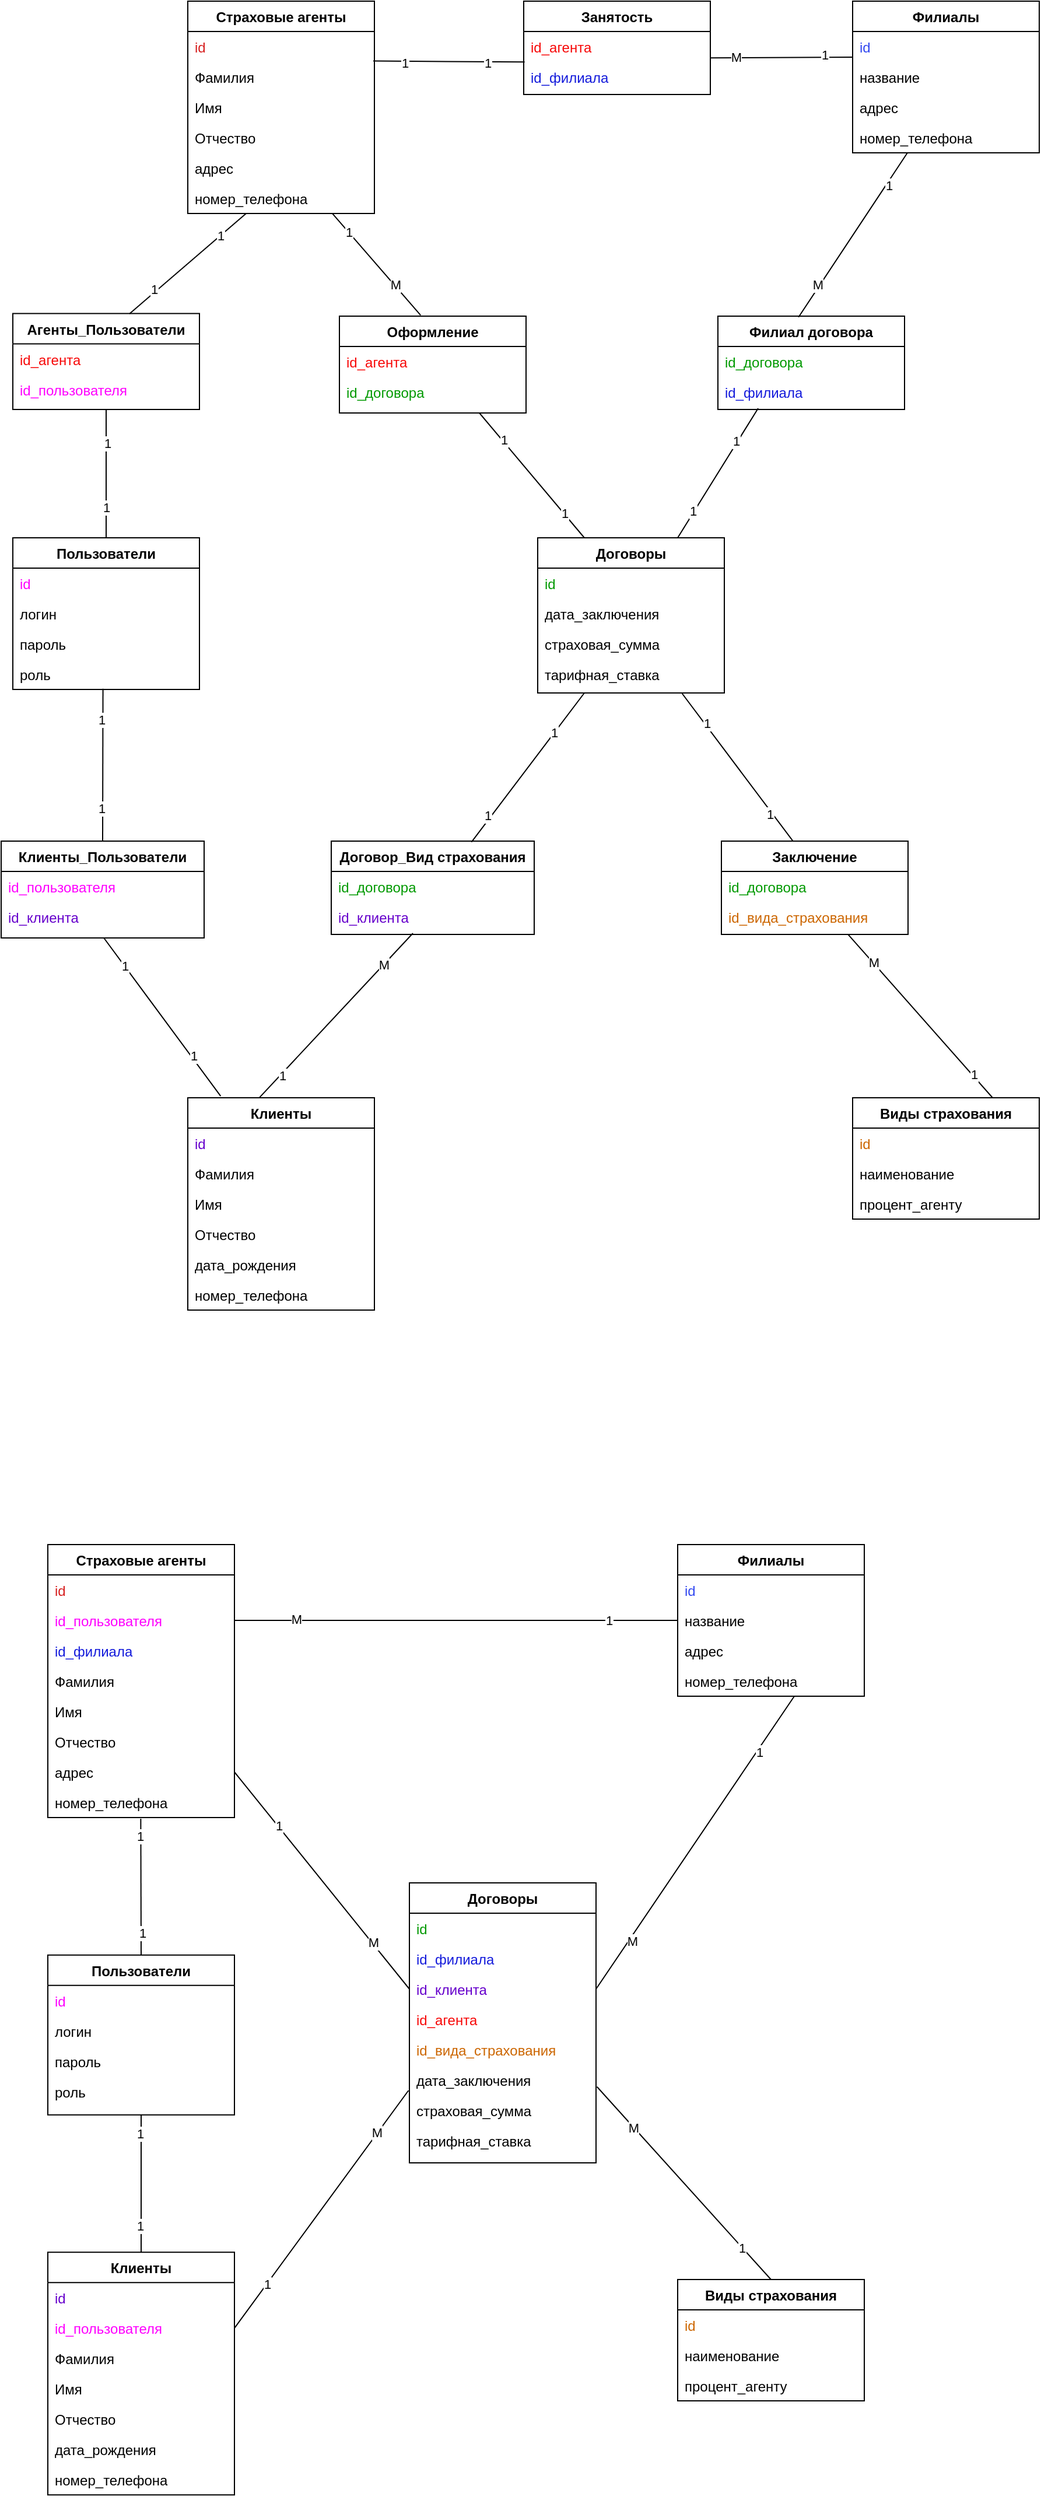 <mxfile version="27.1.6">
  <diagram name="Страница — 1" id="PLjkXnCy65WC-0-J90GO">
    <mxGraphModel dx="1587" dy="1083" grid="1" gridSize="10" guides="1" tooltips="1" connect="1" arrows="1" fold="1" page="1" pageScale="1" pageWidth="827" pageHeight="1169" math="0" shadow="0">
      <root>
        <mxCell id="0" />
        <mxCell id="1" parent="0" />
        <mxCell id="cu1pYIs6YE1RtKr0kQC9-76" value="Страховые агенты" style="swimlane;fontStyle=1;align=center;verticalAlign=top;childLayout=stackLayout;horizontal=1;startSize=26;horizontalStack=0;resizeParent=1;resizeLast=0;collapsible=1;marginBottom=0;rounded=0;shadow=0;strokeWidth=1;" parent="1" vertex="1">
          <mxGeometry x="230" y="47" width="160" height="182" as="geometry">
            <mxRectangle x="230" y="140" width="160" height="26" as="alternateBounds" />
          </mxGeometry>
        </mxCell>
        <mxCell id="cu1pYIs6YE1RtKr0kQC9-77" value="id" style="text;align=left;verticalAlign=top;spacingLeft=4;spacingRight=4;overflow=hidden;rotatable=0;points=[[0,0.5],[1,0.5]];portConstraint=eastwest;fontColor=light-dark(#d61f1f, #ededed);" parent="cu1pYIs6YE1RtKr0kQC9-76" vertex="1">
          <mxGeometry y="26" width="160" height="26" as="geometry" />
        </mxCell>
        <mxCell id="cu1pYIs6YE1RtKr0kQC9-78" value="Фамилия" style="text;align=left;verticalAlign=top;spacingLeft=4;spacingRight=4;overflow=hidden;rotatable=0;points=[[0,0.5],[1,0.5]];portConstraint=eastwest;rounded=0;shadow=0;html=0;" parent="cu1pYIs6YE1RtKr0kQC9-76" vertex="1">
          <mxGeometry y="52" width="160" height="26" as="geometry" />
        </mxCell>
        <mxCell id="cu1pYIs6YE1RtKr0kQC9-79" value="Имя" style="text;align=left;verticalAlign=top;spacingLeft=4;spacingRight=4;overflow=hidden;rotatable=0;points=[[0,0.5],[1,0.5]];portConstraint=eastwest;rounded=0;shadow=0;html=0;" parent="cu1pYIs6YE1RtKr0kQC9-76" vertex="1">
          <mxGeometry y="78" width="160" height="26" as="geometry" />
        </mxCell>
        <mxCell id="cu1pYIs6YE1RtKr0kQC9-80" value="Отчество" style="text;align=left;verticalAlign=top;spacingLeft=4;spacingRight=4;overflow=hidden;rotatable=0;points=[[0,0.5],[1,0.5]];portConstraint=eastwest;" parent="cu1pYIs6YE1RtKr0kQC9-76" vertex="1">
          <mxGeometry y="104" width="160" height="26" as="geometry" />
        </mxCell>
        <mxCell id="cu1pYIs6YE1RtKr0kQC9-81" value="адрес" style="text;align=left;verticalAlign=top;spacingLeft=4;spacingRight=4;overflow=hidden;rotatable=0;points=[[0,0.5],[1,0.5]];portConstraint=eastwest;" parent="cu1pYIs6YE1RtKr0kQC9-76" vertex="1">
          <mxGeometry y="130" width="160" height="26" as="geometry" />
        </mxCell>
        <mxCell id="cu1pYIs6YE1RtKr0kQC9-94" value="номер_телефона" style="text;align=left;verticalAlign=top;spacingLeft=4;spacingRight=4;overflow=hidden;rotatable=0;points=[[0,0.5],[1,0.5]];portConstraint=eastwest;" parent="cu1pYIs6YE1RtKr0kQC9-76" vertex="1">
          <mxGeometry y="156" width="160" height="26" as="geometry" />
        </mxCell>
        <mxCell id="cu1pYIs6YE1RtKr0kQC9-82" value="Филиалы" style="swimlane;fontStyle=1;align=center;verticalAlign=top;childLayout=stackLayout;horizontal=1;startSize=26;horizontalStack=0;resizeParent=1;resizeLast=0;collapsible=1;marginBottom=0;rounded=0;shadow=0;strokeWidth=1;" parent="1" vertex="1">
          <mxGeometry x="800" y="47" width="160" height="130" as="geometry">
            <mxRectangle x="130" y="380" width="160" height="26" as="alternateBounds" />
          </mxGeometry>
        </mxCell>
        <mxCell id="cu1pYIs6YE1RtKr0kQC9-83" value="id" style="text;align=left;verticalAlign=top;spacingLeft=4;spacingRight=4;overflow=hidden;rotatable=0;points=[[0,0.5],[1,0.5]];portConstraint=eastwest;fontColor=light-dark(#3349f0, #ededed);" parent="cu1pYIs6YE1RtKr0kQC9-82" vertex="1">
          <mxGeometry y="26" width="160" height="26" as="geometry" />
        </mxCell>
        <mxCell id="cu1pYIs6YE1RtKr0kQC9-98" value="название" style="text;align=left;verticalAlign=top;spacingLeft=4;spacingRight=4;overflow=hidden;rotatable=0;points=[[0,0.5],[1,0.5]];portConstraint=eastwest;fontColor=light-dark(#000000,#EDEDED);" parent="cu1pYIs6YE1RtKr0kQC9-82" vertex="1">
          <mxGeometry y="52" width="160" height="26" as="geometry" />
        </mxCell>
        <mxCell id="cu1pYIs6YE1RtKr0kQC9-84" value="адрес" style="text;align=left;verticalAlign=top;spacingLeft=4;spacingRight=4;overflow=hidden;rotatable=0;points=[[0,0.5],[1,0.5]];portConstraint=eastwest;rounded=0;shadow=0;html=0;" parent="cu1pYIs6YE1RtKr0kQC9-82" vertex="1">
          <mxGeometry y="78" width="160" height="26" as="geometry" />
        </mxCell>
        <mxCell id="cu1pYIs6YE1RtKr0kQC9-85" value="номер_телефона" style="text;align=left;verticalAlign=top;spacingLeft=4;spacingRight=4;overflow=hidden;rotatable=0;points=[[0,0.5],[1,0.5]];portConstraint=eastwest;fontStyle=0" parent="cu1pYIs6YE1RtKr0kQC9-82" vertex="1">
          <mxGeometry y="104" width="160" height="26" as="geometry" />
        </mxCell>
        <mxCell id="cu1pYIs6YE1RtKr0kQC9-87" value="Занятость" style="swimlane;fontStyle=1;align=center;verticalAlign=top;childLayout=stackLayout;horizontal=1;startSize=26;horizontalStack=0;resizeParent=1;resizeLast=0;collapsible=1;marginBottom=0;rounded=0;shadow=0;strokeWidth=1;" parent="1" vertex="1">
          <mxGeometry x="518" y="47" width="160" height="80" as="geometry">
            <mxRectangle x="550" y="140" width="160" height="26" as="alternateBounds" />
          </mxGeometry>
        </mxCell>
        <mxCell id="cu1pYIs6YE1RtKr0kQC9-88" value="id_агента" style="text;align=left;verticalAlign=top;spacingLeft=4;spacingRight=4;overflow=hidden;rotatable=0;points=[[0,0.5],[1,0.5]];portConstraint=eastwest;rounded=0;shadow=0;html=0;fontColor=light-dark(#f70808, #ededed);" parent="cu1pYIs6YE1RtKr0kQC9-87" vertex="1">
          <mxGeometry y="26" width="160" height="26" as="geometry" />
        </mxCell>
        <mxCell id="cu1pYIs6YE1RtKr0kQC9-89" value="id_филиала" style="text;align=left;verticalAlign=top;spacingLeft=4;spacingRight=4;overflow=hidden;rotatable=0;points=[[0,0.5],[1,0.5]];portConstraint=eastwest;rounded=0;shadow=0;html=0;fontColor=light-dark(#141bdb, #ededed);" parent="cu1pYIs6YE1RtKr0kQC9-87" vertex="1">
          <mxGeometry y="52" width="160" height="26" as="geometry" />
        </mxCell>
        <mxCell id="cu1pYIs6YE1RtKr0kQC9-95" value="" style="endArrow=none;html=1;rounded=0;exitX=0.005;exitY=0.007;exitDx=0;exitDy=0;exitPerimeter=0;entryX=0.994;entryY=-0.027;entryDx=0;entryDy=0;entryPerimeter=0;" parent="1" source="cu1pYIs6YE1RtKr0kQC9-89" target="cu1pYIs6YE1RtKr0kQC9-78" edge="1">
          <mxGeometry width="50" height="50" relative="1" as="geometry">
            <mxPoint x="540" y="17" as="sourcePoint" />
            <mxPoint x="590" y="-33" as="targetPoint" />
          </mxGeometry>
        </mxCell>
        <mxCell id="cu1pYIs6YE1RtKr0kQC9-99" value="1" style="edgeLabel;html=1;align=center;verticalAlign=middle;resizable=0;points=[];" parent="cu1pYIs6YE1RtKr0kQC9-95" vertex="1" connectable="0">
          <mxGeometry x="-0.497" y="1" relative="1" as="geometry">
            <mxPoint as="offset" />
          </mxGeometry>
        </mxCell>
        <mxCell id="cu1pYIs6YE1RtKr0kQC9-100" value="1" style="edgeLabel;html=1;align=center;verticalAlign=middle;resizable=0;points=[];" parent="cu1pYIs6YE1RtKr0kQC9-95" vertex="1" connectable="0">
          <mxGeometry x="0.593" y="1" relative="1" as="geometry">
            <mxPoint as="offset" />
          </mxGeometry>
        </mxCell>
        <mxCell id="cu1pYIs6YE1RtKr0kQC9-97" value="" style="endArrow=none;html=1;rounded=0;exitX=1.003;exitY=-0.13;exitDx=0;exitDy=0;exitPerimeter=0;entryX=0.003;entryY=0.848;entryDx=0;entryDy=0;entryPerimeter=0;" parent="1" source="cu1pYIs6YE1RtKr0kQC9-89" target="cu1pYIs6YE1RtKr0kQC9-83" edge="1">
          <mxGeometry width="50" height="50" relative="1" as="geometry">
            <mxPoint x="750" y="77" as="sourcePoint" />
            <mxPoint x="800" y="27" as="targetPoint" />
          </mxGeometry>
        </mxCell>
        <mxCell id="cu1pYIs6YE1RtKr0kQC9-101" value="M" style="edgeLabel;html=1;align=center;verticalAlign=middle;resizable=0;points=[];" parent="cu1pYIs6YE1RtKr0kQC9-97" vertex="1" connectable="0">
          <mxGeometry x="-0.803" y="1" relative="1" as="geometry">
            <mxPoint x="9" as="offset" />
          </mxGeometry>
        </mxCell>
        <mxCell id="cu1pYIs6YE1RtKr0kQC9-102" value="1" style="edgeLabel;html=1;align=center;verticalAlign=middle;resizable=0;points=[];" parent="cu1pYIs6YE1RtKr0kQC9-97" vertex="1" connectable="0">
          <mxGeometry x="0.602" y="2" relative="1" as="geometry">
            <mxPoint as="offset" />
          </mxGeometry>
        </mxCell>
        <mxCell id="cu1pYIs6YE1RtKr0kQC9-103" value="Договоры" style="swimlane;fontStyle=1;align=center;verticalAlign=top;childLayout=stackLayout;horizontal=1;startSize=26;horizontalStack=0;resizeParent=1;resizeLast=0;collapsible=1;marginBottom=0;rounded=0;shadow=0;strokeWidth=1;" parent="1" vertex="1">
          <mxGeometry x="530" y="507" width="160" height="133" as="geometry">
            <mxRectangle x="230" y="140" width="160" height="26" as="alternateBounds" />
          </mxGeometry>
        </mxCell>
        <mxCell id="cu1pYIs6YE1RtKr0kQC9-104" value="id" style="text;align=left;verticalAlign=top;spacingLeft=4;spacingRight=4;overflow=hidden;rotatable=0;points=[[0,0.5],[1,0.5]];portConstraint=eastwest;fontColor=light-dark(#009900,#EDEDED);" parent="cu1pYIs6YE1RtKr0kQC9-103" vertex="1">
          <mxGeometry y="26" width="160" height="26" as="geometry" />
        </mxCell>
        <mxCell id="cu1pYIs6YE1RtKr0kQC9-106" value="дата_заключения" style="text;align=left;verticalAlign=top;spacingLeft=4;spacingRight=4;overflow=hidden;rotatable=0;points=[[0,0.5],[1,0.5]];portConstraint=eastwest;rounded=0;shadow=0;html=0;" parent="cu1pYIs6YE1RtKr0kQC9-103" vertex="1">
          <mxGeometry y="52" width="160" height="26" as="geometry" />
        </mxCell>
        <mxCell id="cu1pYIs6YE1RtKr0kQC9-107" value="страховая_сумма" style="text;align=left;verticalAlign=top;spacingLeft=4;spacingRight=4;overflow=hidden;rotatable=0;points=[[0,0.5],[1,0.5]];portConstraint=eastwest;" parent="cu1pYIs6YE1RtKr0kQC9-103" vertex="1">
          <mxGeometry y="78" width="160" height="26" as="geometry" />
        </mxCell>
        <mxCell id="cu1pYIs6YE1RtKr0kQC9-108" value="тарифная_ставка" style="text;align=left;verticalAlign=top;spacingLeft=4;spacingRight=4;overflow=hidden;rotatable=0;points=[[0,0.5],[1,0.5]];portConstraint=eastwest;" parent="cu1pYIs6YE1RtKr0kQC9-103" vertex="1">
          <mxGeometry y="104" width="160" height="26" as="geometry" />
        </mxCell>
        <mxCell id="cu1pYIs6YE1RtKr0kQC9-112" value="Филиал договора" style="swimlane;fontStyle=1;align=center;verticalAlign=top;childLayout=stackLayout;horizontal=1;startSize=26;horizontalStack=0;resizeParent=1;resizeLast=0;collapsible=1;marginBottom=0;rounded=0;shadow=0;strokeWidth=1;" parent="1" vertex="1">
          <mxGeometry x="684.5" y="317" width="160" height="80" as="geometry">
            <mxRectangle x="550" y="140" width="160" height="26" as="alternateBounds" />
          </mxGeometry>
        </mxCell>
        <mxCell id="cu1pYIs6YE1RtKr0kQC9-113" value="id_договора" style="text;align=left;verticalAlign=top;spacingLeft=4;spacingRight=4;overflow=hidden;rotatable=0;points=[[0,0.5],[1,0.5]];portConstraint=eastwest;rounded=0;shadow=0;html=0;fontColor=light-dark(#009900,#EDEDED);" parent="cu1pYIs6YE1RtKr0kQC9-112" vertex="1">
          <mxGeometry y="26" width="160" height="26" as="geometry" />
        </mxCell>
        <mxCell id="cu1pYIs6YE1RtKr0kQC9-114" value="id_филиала" style="text;align=left;verticalAlign=top;spacingLeft=4;spacingRight=4;overflow=hidden;rotatable=0;points=[[0,0.5],[1,0.5]];portConstraint=eastwest;rounded=0;shadow=0;html=0;fontColor=light-dark(#141bdb, #ededed);" parent="cu1pYIs6YE1RtKr0kQC9-112" vertex="1">
          <mxGeometry y="52" width="160" height="26" as="geometry" />
        </mxCell>
        <mxCell id="cu1pYIs6YE1RtKr0kQC9-116" value="Оформление" style="swimlane;fontStyle=1;align=center;verticalAlign=top;childLayout=stackLayout;horizontal=1;startSize=26;horizontalStack=0;resizeParent=1;resizeLast=0;collapsible=1;marginBottom=0;rounded=0;shadow=0;strokeWidth=1;" parent="1" vertex="1">
          <mxGeometry x="360" y="317" width="160" height="83" as="geometry">
            <mxRectangle x="550" y="140" width="160" height="26" as="alternateBounds" />
          </mxGeometry>
        </mxCell>
        <mxCell id="cu1pYIs6YE1RtKr0kQC9-117" value="id_агента" style="text;align=left;verticalAlign=top;spacingLeft=4;spacingRight=4;overflow=hidden;rotatable=0;points=[[0,0.5],[1,0.5]];portConstraint=eastwest;rounded=0;shadow=0;html=0;fontColor=light-dark(#f70808, #ededed);" parent="cu1pYIs6YE1RtKr0kQC9-116" vertex="1">
          <mxGeometry y="26" width="160" height="26" as="geometry" />
        </mxCell>
        <mxCell id="cu1pYIs6YE1RtKr0kQC9-118" value="id_договора" style="text;align=left;verticalAlign=top;spacingLeft=4;spacingRight=4;overflow=hidden;rotatable=0;points=[[0,0.5],[1,0.5]];portConstraint=eastwest;rounded=0;shadow=0;html=0;fontColor=light-dark(#009900,#EDEDED);" parent="cu1pYIs6YE1RtKr0kQC9-116" vertex="1">
          <mxGeometry y="52" width="160" height="26" as="geometry" />
        </mxCell>
        <mxCell id="cu1pYIs6YE1RtKr0kQC9-120" value="Клиенты" style="swimlane;fontStyle=1;align=center;verticalAlign=top;childLayout=stackLayout;horizontal=1;startSize=26;horizontalStack=0;resizeParent=1;resizeLast=0;collapsible=1;marginBottom=0;rounded=0;shadow=0;strokeWidth=1;" parent="1" vertex="1">
          <mxGeometry x="230" y="987" width="160" height="182" as="geometry">
            <mxRectangle x="230" y="140" width="160" height="26" as="alternateBounds" />
          </mxGeometry>
        </mxCell>
        <mxCell id="cu1pYIs6YE1RtKr0kQC9-121" value="id" style="text;align=left;verticalAlign=top;spacingLeft=4;spacingRight=4;overflow=hidden;rotatable=0;points=[[0,0.5],[1,0.5]];portConstraint=eastwest;fontColor=light-dark(#6600CC,#EDEDED);" parent="cu1pYIs6YE1RtKr0kQC9-120" vertex="1">
          <mxGeometry y="26" width="160" height="26" as="geometry" />
        </mxCell>
        <mxCell id="cu1pYIs6YE1RtKr0kQC9-122" value="Фамилия" style="text;align=left;verticalAlign=top;spacingLeft=4;spacingRight=4;overflow=hidden;rotatable=0;points=[[0,0.5],[1,0.5]];portConstraint=eastwest;rounded=0;shadow=0;html=0;" parent="cu1pYIs6YE1RtKr0kQC9-120" vertex="1">
          <mxGeometry y="52" width="160" height="26" as="geometry" />
        </mxCell>
        <mxCell id="cu1pYIs6YE1RtKr0kQC9-123" value="Имя" style="text;align=left;verticalAlign=top;spacingLeft=4;spacingRight=4;overflow=hidden;rotatable=0;points=[[0,0.5],[1,0.5]];portConstraint=eastwest;rounded=0;shadow=0;html=0;" parent="cu1pYIs6YE1RtKr0kQC9-120" vertex="1">
          <mxGeometry y="78" width="160" height="26" as="geometry" />
        </mxCell>
        <mxCell id="cu1pYIs6YE1RtKr0kQC9-124" value="Отчество" style="text;align=left;verticalAlign=top;spacingLeft=4;spacingRight=4;overflow=hidden;rotatable=0;points=[[0,0.5],[1,0.5]];portConstraint=eastwest;" parent="cu1pYIs6YE1RtKr0kQC9-120" vertex="1">
          <mxGeometry y="104" width="160" height="26" as="geometry" />
        </mxCell>
        <mxCell id="cu1pYIs6YE1RtKr0kQC9-125" value="дата_рождения" style="text;align=left;verticalAlign=top;spacingLeft=4;spacingRight=4;overflow=hidden;rotatable=0;points=[[0,0.5],[1,0.5]];portConstraint=eastwest;" parent="cu1pYIs6YE1RtKr0kQC9-120" vertex="1">
          <mxGeometry y="130" width="160" height="26" as="geometry" />
        </mxCell>
        <mxCell id="cu1pYIs6YE1RtKr0kQC9-126" value="номер_телефона" style="text;align=left;verticalAlign=top;spacingLeft=4;spacingRight=4;overflow=hidden;rotatable=0;points=[[0,0.5],[1,0.5]];portConstraint=eastwest;" parent="cu1pYIs6YE1RtKr0kQC9-120" vertex="1">
          <mxGeometry y="156" width="160" height="26" as="geometry" />
        </mxCell>
        <mxCell id="cu1pYIs6YE1RtKr0kQC9-127" value="Виды страхования" style="swimlane;fontStyle=1;align=center;verticalAlign=top;childLayout=stackLayout;horizontal=1;startSize=26;horizontalStack=0;resizeParent=1;resizeLast=0;collapsible=1;marginBottom=0;rounded=0;shadow=0;strokeWidth=1;" parent="1" vertex="1">
          <mxGeometry x="800" y="987" width="160" height="104" as="geometry">
            <mxRectangle x="130" y="380" width="160" height="26" as="alternateBounds" />
          </mxGeometry>
        </mxCell>
        <mxCell id="cu1pYIs6YE1RtKr0kQC9-128" value="id" style="text;align=left;verticalAlign=top;spacingLeft=4;spacingRight=4;overflow=hidden;rotatable=0;points=[[0,0.5],[1,0.5]];portConstraint=eastwest;fontColor=#CC6600;textShadow=0;" parent="cu1pYIs6YE1RtKr0kQC9-127" vertex="1">
          <mxGeometry y="26" width="160" height="26" as="geometry" />
        </mxCell>
        <mxCell id="cu1pYIs6YE1RtKr0kQC9-129" value="наименование" style="text;align=left;verticalAlign=top;spacingLeft=4;spacingRight=4;overflow=hidden;rotatable=0;points=[[0,0.5],[1,0.5]];portConstraint=eastwest;fontColor=light-dark(#000000,#EDEDED);" parent="cu1pYIs6YE1RtKr0kQC9-127" vertex="1">
          <mxGeometry y="52" width="160" height="26" as="geometry" />
        </mxCell>
        <mxCell id="cu1pYIs6YE1RtKr0kQC9-131" value="процент_агенту" style="text;align=left;verticalAlign=top;spacingLeft=4;spacingRight=4;overflow=hidden;rotatable=0;points=[[0,0.5],[1,0.5]];portConstraint=eastwest;fontStyle=0" parent="cu1pYIs6YE1RtKr0kQC9-127" vertex="1">
          <mxGeometry y="78" width="160" height="26" as="geometry" />
        </mxCell>
        <mxCell id="cu1pYIs6YE1RtKr0kQC9-134" value="Договор_Вид страхования" style="swimlane;fontStyle=1;align=center;verticalAlign=top;childLayout=stackLayout;horizontal=1;startSize=26;horizontalStack=0;resizeParent=1;resizeLast=0;collapsible=1;marginBottom=0;rounded=0;shadow=0;strokeWidth=1;" parent="1" vertex="1">
          <mxGeometry x="353" y="767" width="174" height="80" as="geometry">
            <mxRectangle x="550" y="140" width="160" height="26" as="alternateBounds" />
          </mxGeometry>
        </mxCell>
        <mxCell id="cu1pYIs6YE1RtKr0kQC9-135" value="id_договора" style="text;align=left;verticalAlign=top;spacingLeft=4;spacingRight=4;overflow=hidden;rotatable=0;points=[[0,0.5],[1,0.5]];portConstraint=eastwest;rounded=0;shadow=0;html=0;fontColor=light-dark(#009900,#EDEDED);" parent="cu1pYIs6YE1RtKr0kQC9-134" vertex="1">
          <mxGeometry y="26" width="174" height="26" as="geometry" />
        </mxCell>
        <mxCell id="cu1pYIs6YE1RtKr0kQC9-136" value="id_клиента" style="text;align=left;verticalAlign=top;spacingLeft=4;spacingRight=4;overflow=hidden;rotatable=0;points=[[0,0.5],[1,0.5]];portConstraint=eastwest;rounded=0;shadow=0;html=0;fontColor=light-dark(#6600CC,#EDEDED);" parent="cu1pYIs6YE1RtKr0kQC9-134" vertex="1">
          <mxGeometry y="52" width="174" height="26" as="geometry" />
        </mxCell>
        <mxCell id="cu1pYIs6YE1RtKr0kQC9-137" value="Заключение" style="swimlane;fontStyle=1;align=center;verticalAlign=top;childLayout=stackLayout;horizontal=1;startSize=26;horizontalStack=0;resizeParent=1;resizeLast=0;collapsible=1;marginBottom=0;rounded=0;shadow=0;strokeWidth=1;" parent="1" vertex="1">
          <mxGeometry x="687.5" y="767" width="160" height="80" as="geometry">
            <mxRectangle x="550" y="140" width="160" height="26" as="alternateBounds" />
          </mxGeometry>
        </mxCell>
        <mxCell id="cu1pYIs6YE1RtKr0kQC9-138" value="id_договора" style="text;align=left;verticalAlign=top;spacingLeft=4;spacingRight=4;overflow=hidden;rotatable=0;points=[[0,0.5],[1,0.5]];portConstraint=eastwest;rounded=0;shadow=0;html=0;fontColor=light-dark(#009900,#EDEDED);" parent="cu1pYIs6YE1RtKr0kQC9-137" vertex="1">
          <mxGeometry y="26" width="160" height="26" as="geometry" />
        </mxCell>
        <mxCell id="cu1pYIs6YE1RtKr0kQC9-139" value="id_вида_страхования" style="text;align=left;verticalAlign=top;spacingLeft=4;spacingRight=4;overflow=hidden;rotatable=0;points=[[0,0.5],[1,0.5]];portConstraint=eastwest;rounded=0;shadow=0;html=0;fontColor=light-dark(#CC6600,#EDEDED);" parent="cu1pYIs6YE1RtKr0kQC9-137" vertex="1">
          <mxGeometry y="52" width="160" height="26" as="geometry" />
        </mxCell>
        <mxCell id="cu1pYIs6YE1RtKr0kQC9-141" value="" style="endArrow=none;html=1;rounded=0;entryX=0.775;entryY=1.003;entryDx=0;entryDy=0;entryPerimeter=0;exitX=0.435;exitY=-0.01;exitDx=0;exitDy=0;exitPerimeter=0;" parent="1" source="cu1pYIs6YE1RtKr0kQC9-116" target="cu1pYIs6YE1RtKr0kQC9-94" edge="1">
          <mxGeometry width="50" height="50" relative="1" as="geometry">
            <mxPoint x="560" y="667" as="sourcePoint" />
            <mxPoint x="610" y="617" as="targetPoint" />
          </mxGeometry>
        </mxCell>
        <mxCell id="cu1pYIs6YE1RtKr0kQC9-144" value="1" style="edgeLabel;html=1;align=center;verticalAlign=middle;resizable=0;points=[];" parent="cu1pYIs6YE1RtKr0kQC9-141" vertex="1" connectable="0">
          <mxGeometry x="0.63" relative="1" as="geometry">
            <mxPoint as="offset" />
          </mxGeometry>
        </mxCell>
        <mxCell id="ZixWP3CN7UMWdZtjHYQ2-2" value="М" style="edgeLabel;html=1;align=center;verticalAlign=middle;resizable=0;points=[];" vertex="1" connectable="0" parent="cu1pYIs6YE1RtKr0kQC9-141">
          <mxGeometry x="-0.408" y="-1" relative="1" as="geometry">
            <mxPoint as="offset" />
          </mxGeometry>
        </mxCell>
        <mxCell id="cu1pYIs6YE1RtKr0kQC9-142" value="" style="endArrow=none;html=1;rounded=0;entryX=0.75;entryY=1;entryDx=0;entryDy=0;exitX=0.25;exitY=0;exitDx=0;exitDy=0;" parent="1" source="cu1pYIs6YE1RtKr0kQC9-103" target="cu1pYIs6YE1RtKr0kQC9-116" edge="1">
          <mxGeometry width="50" height="50" relative="1" as="geometry">
            <mxPoint x="560" y="667" as="sourcePoint" />
            <mxPoint x="492" y="421.338" as="targetPoint" />
          </mxGeometry>
        </mxCell>
        <mxCell id="cu1pYIs6YE1RtKr0kQC9-146" value="1" style="edgeLabel;html=1;align=center;verticalAlign=middle;resizable=0;points=[];" parent="cu1pYIs6YE1RtKr0kQC9-142" vertex="1" connectable="0">
          <mxGeometry x="-0.607" relative="1" as="geometry">
            <mxPoint as="offset" />
          </mxGeometry>
        </mxCell>
        <mxCell id="cu1pYIs6YE1RtKr0kQC9-148" value="1" style="edgeLabel;html=1;align=center;verticalAlign=middle;resizable=0;points=[];" parent="cu1pYIs6YE1RtKr0kQC9-142" vertex="1" connectable="0">
          <mxGeometry x="0.556" y="-1" relative="1" as="geometry">
            <mxPoint as="offset" />
          </mxGeometry>
        </mxCell>
        <mxCell id="cu1pYIs6YE1RtKr0kQC9-149" value="" style="endArrow=none;html=1;rounded=0;exitX=0.75;exitY=0;exitDx=0;exitDy=0;" parent="1" source="cu1pYIs6YE1RtKr0kQC9-103" edge="1">
          <mxGeometry width="50" height="50" relative="1" as="geometry">
            <mxPoint x="590" y="447" as="sourcePoint" />
            <mxPoint x="719" y="396" as="targetPoint" />
          </mxGeometry>
        </mxCell>
        <mxCell id="cu1pYIs6YE1RtKr0kQC9-153" value="1" style="edgeLabel;html=1;align=center;verticalAlign=middle;resizable=0;points=[];" parent="cu1pYIs6YE1RtKr0kQC9-149" vertex="1" connectable="0">
          <mxGeometry x="0.477" y="2" relative="1" as="geometry">
            <mxPoint x="1" as="offset" />
          </mxGeometry>
        </mxCell>
        <mxCell id="cu1pYIs6YE1RtKr0kQC9-154" value="1" style="edgeLabel;html=1;align=center;verticalAlign=middle;resizable=0;points=[];" parent="cu1pYIs6YE1RtKr0kQC9-149" vertex="1" connectable="0">
          <mxGeometry x="-0.595" y="1" relative="1" as="geometry">
            <mxPoint as="offset" />
          </mxGeometry>
        </mxCell>
        <mxCell id="cu1pYIs6YE1RtKr0kQC9-150" value="" style="endArrow=none;html=1;rounded=0;entryX=0.294;entryY=0.996;entryDx=0;entryDy=0;entryPerimeter=0;exitX=0.432;exitY=0.011;exitDx=0;exitDy=0;exitPerimeter=0;" parent="1" source="cu1pYIs6YE1RtKr0kQC9-112" target="cu1pYIs6YE1RtKr0kQC9-85" edge="1">
          <mxGeometry width="50" height="50" relative="1" as="geometry">
            <mxPoint x="710" y="437" as="sourcePoint" />
            <mxPoint x="760" y="387" as="targetPoint" />
          </mxGeometry>
        </mxCell>
        <mxCell id="cu1pYIs6YE1RtKr0kQC9-151" value="1" style="edgeLabel;html=1;align=center;verticalAlign=middle;resizable=0;points=[];" parent="cu1pYIs6YE1RtKr0kQC9-150" vertex="1" connectable="0">
          <mxGeometry x="0.627" y="-2" relative="1" as="geometry">
            <mxPoint as="offset" />
          </mxGeometry>
        </mxCell>
        <mxCell id="cu1pYIs6YE1RtKr0kQC9-152" value="М" style="edgeLabel;html=1;align=center;verticalAlign=middle;resizable=0;points=[];" parent="cu1pYIs6YE1RtKr0kQC9-150" vertex="1" connectable="0">
          <mxGeometry x="-0.616" y="2" relative="1" as="geometry">
            <mxPoint as="offset" />
          </mxGeometry>
        </mxCell>
        <mxCell id="cu1pYIs6YE1RtKr0kQC9-155" value="" style="endArrow=none;html=1;rounded=0;entryX=0.25;entryY=1;entryDx=0;entryDy=0;exitX=0.691;exitY=0.01;exitDx=0;exitDy=0;exitPerimeter=0;" parent="1" source="cu1pYIs6YE1RtKr0kQC9-134" target="cu1pYIs6YE1RtKr0kQC9-103" edge="1">
          <mxGeometry width="50" height="50" relative="1" as="geometry">
            <mxPoint x="540" y="997" as="sourcePoint" />
            <mxPoint x="700" y="787" as="targetPoint" />
          </mxGeometry>
        </mxCell>
        <mxCell id="cu1pYIs6YE1RtKr0kQC9-157" value="1" style="edgeLabel;html=1;align=center;verticalAlign=middle;resizable=0;points=[];" parent="cu1pYIs6YE1RtKr0kQC9-155" vertex="1" connectable="0">
          <mxGeometry x="0.467" y="1" relative="1" as="geometry">
            <mxPoint as="offset" />
          </mxGeometry>
        </mxCell>
        <mxCell id="cu1pYIs6YE1RtKr0kQC9-158" value="1" style="edgeLabel;html=1;align=center;verticalAlign=middle;resizable=0;points=[];" parent="cu1pYIs6YE1RtKr0kQC9-155" vertex="1" connectable="0">
          <mxGeometry x="-0.672" y="3" relative="1" as="geometry">
            <mxPoint as="offset" />
          </mxGeometry>
        </mxCell>
        <mxCell id="cu1pYIs6YE1RtKr0kQC9-156" value="" style="endArrow=none;html=1;rounded=0;exitX=0.382;exitY=0.001;exitDx=0;exitDy=0;exitPerimeter=0;" parent="1" source="cu1pYIs6YE1RtKr0kQC9-120" edge="1">
          <mxGeometry width="50" height="50" relative="1" as="geometry">
            <mxPoint x="310" y="967" as="sourcePoint" />
            <mxPoint x="423" y="846" as="targetPoint" />
          </mxGeometry>
        </mxCell>
        <mxCell id="cu1pYIs6YE1RtKr0kQC9-159" value="М" style="edgeLabel;html=1;align=center;verticalAlign=middle;resizable=0;points=[];" parent="cu1pYIs6YE1RtKr0kQC9-156" vertex="1" connectable="0">
          <mxGeometry x="0.622" relative="1" as="geometry">
            <mxPoint as="offset" />
          </mxGeometry>
        </mxCell>
        <mxCell id="cu1pYIs6YE1RtKr0kQC9-160" value="1" style="edgeLabel;html=1;align=center;verticalAlign=middle;resizable=0;points=[];" parent="cu1pYIs6YE1RtKr0kQC9-156" vertex="1" connectable="0">
          <mxGeometry x="-0.72" y="-1" relative="1" as="geometry">
            <mxPoint as="offset" />
          </mxGeometry>
        </mxCell>
        <mxCell id="cu1pYIs6YE1RtKr0kQC9-161" value="" style="endArrow=none;html=1;rounded=0;entryX=0.774;entryY=1.135;entryDx=0;entryDy=0;entryPerimeter=0;exitX=0.382;exitY=-0.004;exitDx=0;exitDy=0;exitPerimeter=0;" parent="1" source="cu1pYIs6YE1RtKr0kQC9-137" edge="1" target="cu1pYIs6YE1RtKr0kQC9-108">
          <mxGeometry width="50" height="50" relative="1" as="geometry">
            <mxPoint x="743" y="768" as="sourcePoint" />
            <mxPoint x="650" y="667" as="targetPoint" />
          </mxGeometry>
        </mxCell>
        <mxCell id="cu1pYIs6YE1RtKr0kQC9-165" value="1" style="edgeLabel;html=1;align=center;verticalAlign=middle;resizable=0;points=[];" parent="cu1pYIs6YE1RtKr0kQC9-161" vertex="1" connectable="0">
          <mxGeometry x="0.586" y="-1" relative="1" as="geometry">
            <mxPoint as="offset" />
          </mxGeometry>
        </mxCell>
        <mxCell id="cu1pYIs6YE1RtKr0kQC9-166" value="1" style="edgeLabel;html=1;align=center;verticalAlign=middle;resizable=0;points=[];" parent="cu1pYIs6YE1RtKr0kQC9-161" vertex="1" connectable="0">
          <mxGeometry x="-0.611" y="2" relative="1" as="geometry">
            <mxPoint as="offset" />
          </mxGeometry>
        </mxCell>
        <mxCell id="cu1pYIs6YE1RtKr0kQC9-162" value="" style="endArrow=none;html=1;rounded=0;exitX=0.75;exitY=0;exitDx=0;exitDy=0;entryX=0.679;entryY=1.078;entryDx=0;entryDy=0;entryPerimeter=0;" parent="1" source="cu1pYIs6YE1RtKr0kQC9-127" edge="1" target="cu1pYIs6YE1RtKr0kQC9-139">
          <mxGeometry width="50" height="50" relative="1" as="geometry">
            <mxPoint x="910" y="967" as="sourcePoint" />
            <mxPoint x="790" y="847" as="targetPoint" />
          </mxGeometry>
        </mxCell>
        <mxCell id="cu1pYIs6YE1RtKr0kQC9-163" value="М" style="edgeLabel;html=1;align=center;verticalAlign=middle;resizable=0;points=[];" parent="cu1pYIs6YE1RtKr0kQC9-162" vertex="1" connectable="0">
          <mxGeometry x="0.657" relative="1" as="geometry">
            <mxPoint as="offset" />
          </mxGeometry>
        </mxCell>
        <mxCell id="cu1pYIs6YE1RtKr0kQC9-164" value="1" style="edgeLabel;html=1;align=center;verticalAlign=middle;resizable=0;points=[];" parent="cu1pYIs6YE1RtKr0kQC9-162" vertex="1" connectable="0">
          <mxGeometry x="-0.722" y="-1" relative="1" as="geometry">
            <mxPoint as="offset" />
          </mxGeometry>
        </mxCell>
        <mxCell id="cu1pYIs6YE1RtKr0kQC9-174" value="Филиалы" style="swimlane;fontStyle=1;align=center;verticalAlign=top;childLayout=stackLayout;horizontal=1;startSize=26;horizontalStack=0;resizeParent=1;resizeLast=0;collapsible=1;marginBottom=0;rounded=0;shadow=0;strokeWidth=1;" parent="1" vertex="1">
          <mxGeometry x="650" y="1370" width="160" height="130" as="geometry">
            <mxRectangle x="130" y="380" width="160" height="26" as="alternateBounds" />
          </mxGeometry>
        </mxCell>
        <mxCell id="cu1pYIs6YE1RtKr0kQC9-175" value="id" style="text;align=left;verticalAlign=top;spacingLeft=4;spacingRight=4;overflow=hidden;rotatable=0;points=[[0,0.5],[1,0.5]];portConstraint=eastwest;fontColor=light-dark(#3349f0, #ededed);" parent="cu1pYIs6YE1RtKr0kQC9-174" vertex="1">
          <mxGeometry y="26" width="160" height="26" as="geometry" />
        </mxCell>
        <mxCell id="cu1pYIs6YE1RtKr0kQC9-176" value="название" style="text;align=left;verticalAlign=top;spacingLeft=4;spacingRight=4;overflow=hidden;rotatable=0;points=[[0,0.5],[1,0.5]];portConstraint=eastwest;fontColor=light-dark(#000000,#EDEDED);" parent="cu1pYIs6YE1RtKr0kQC9-174" vertex="1">
          <mxGeometry y="52" width="160" height="26" as="geometry" />
        </mxCell>
        <mxCell id="cu1pYIs6YE1RtKr0kQC9-177" value="адрес" style="text;align=left;verticalAlign=top;spacingLeft=4;spacingRight=4;overflow=hidden;rotatable=0;points=[[0,0.5],[1,0.5]];portConstraint=eastwest;rounded=0;shadow=0;html=0;" parent="cu1pYIs6YE1RtKr0kQC9-174" vertex="1">
          <mxGeometry y="78" width="160" height="26" as="geometry" />
        </mxCell>
        <mxCell id="cu1pYIs6YE1RtKr0kQC9-178" value="номер_телефона" style="text;align=left;verticalAlign=top;spacingLeft=4;spacingRight=4;overflow=hidden;rotatable=0;points=[[0,0.5],[1,0.5]];portConstraint=eastwest;fontStyle=0" parent="cu1pYIs6YE1RtKr0kQC9-174" vertex="1">
          <mxGeometry y="104" width="160" height="26" as="geometry" />
        </mxCell>
        <mxCell id="cu1pYIs6YE1RtKr0kQC9-185" value="" style="endArrow=none;html=1;rounded=0;entryX=0;entryY=0.5;entryDx=0;entryDy=0;exitX=1;exitY=0.5;exitDx=0;exitDy=0;" parent="1" source="GWda-uhucA57o_nf4bNY-23" target="cu1pYIs6YE1RtKr0kQC9-174" edge="1">
          <mxGeometry width="50" height="50" relative="1" as="geometry">
            <mxPoint x="300" y="1440" as="sourcePoint" />
            <mxPoint x="700" y="1350" as="targetPoint" />
          </mxGeometry>
        </mxCell>
        <mxCell id="GWda-uhucA57o_nf4bNY-36" value="1" style="edgeLabel;html=1;align=center;verticalAlign=middle;resizable=0;points=[];" parent="cu1pYIs6YE1RtKr0kQC9-185" vertex="1" connectable="0">
          <mxGeometry x="0.688" relative="1" as="geometry">
            <mxPoint as="offset" />
          </mxGeometry>
        </mxCell>
        <mxCell id="GWda-uhucA57o_nf4bNY-37" value="М" style="edgeLabel;html=1;align=center;verticalAlign=middle;resizable=0;points=[];" parent="cu1pYIs6YE1RtKr0kQC9-185" vertex="1" connectable="0">
          <mxGeometry x="-0.72" y="1" relative="1" as="geometry">
            <mxPoint as="offset" />
          </mxGeometry>
        </mxCell>
        <mxCell id="cu1pYIs6YE1RtKr0kQC9-188" value="Договоры" style="swimlane;fontStyle=1;align=center;verticalAlign=top;childLayout=stackLayout;horizontal=1;startSize=26;horizontalStack=0;resizeParent=1;resizeLast=0;collapsible=1;marginBottom=0;rounded=0;shadow=0;strokeWidth=1;" parent="1" vertex="1">
          <mxGeometry x="420" y="1660" width="160" height="240" as="geometry">
            <mxRectangle x="230" y="140" width="160" height="26" as="alternateBounds" />
          </mxGeometry>
        </mxCell>
        <mxCell id="cu1pYIs6YE1RtKr0kQC9-189" value="id" style="text;align=left;verticalAlign=top;spacingLeft=4;spacingRight=4;overflow=hidden;rotatable=0;points=[[0,0.5],[1,0.5]];portConstraint=eastwest;fontColor=light-dark(#009900,#EDEDED);" parent="cu1pYIs6YE1RtKr0kQC9-188" vertex="1">
          <mxGeometry y="26" width="160" height="26" as="geometry" />
        </mxCell>
        <mxCell id="cu1pYIs6YE1RtKr0kQC9-196" value="id_филиала" style="text;align=left;verticalAlign=top;spacingLeft=4;spacingRight=4;overflow=hidden;rotatable=0;points=[[0,0.5],[1,0.5]];portConstraint=eastwest;rounded=0;shadow=0;html=0;fontColor=light-dark(#141bdb, #ededed);" parent="cu1pYIs6YE1RtKr0kQC9-188" vertex="1">
          <mxGeometry y="52" width="160" height="26" as="geometry" />
        </mxCell>
        <mxCell id="cu1pYIs6YE1RtKr0kQC9-218" value="id_клиента" style="text;align=left;verticalAlign=top;spacingLeft=4;spacingRight=4;overflow=hidden;rotatable=0;points=[[0,0.5],[1,0.5]];portConstraint=eastwest;rounded=0;shadow=0;html=0;fontColor=light-dark(#6600CC,#EDEDED);" parent="cu1pYIs6YE1RtKr0kQC9-188" vertex="1">
          <mxGeometry y="78" width="160" height="26" as="geometry" />
        </mxCell>
        <mxCell id="cu1pYIs6YE1RtKr0kQC9-198" value="id_агента" style="text;align=left;verticalAlign=top;spacingLeft=4;spacingRight=4;overflow=hidden;rotatable=0;points=[[0,0.5],[1,0.5]];portConstraint=eastwest;rounded=0;shadow=0;html=0;fontColor=light-dark(#f70808, #ededed);" parent="cu1pYIs6YE1RtKr0kQC9-188" vertex="1">
          <mxGeometry y="104" width="160" height="26" as="geometry" />
        </mxCell>
        <mxCell id="cu1pYIs6YE1RtKr0kQC9-215" value="id_вида_страхования" style="text;align=left;verticalAlign=top;spacingLeft=4;spacingRight=4;overflow=hidden;rotatable=0;points=[[0,0.5],[1,0.5]];portConstraint=eastwest;rounded=0;shadow=0;html=0;fontColor=light-dark(#CC6600,#EDEDED);" parent="cu1pYIs6YE1RtKr0kQC9-188" vertex="1">
          <mxGeometry y="130" width="160" height="26" as="geometry" />
        </mxCell>
        <mxCell id="cu1pYIs6YE1RtKr0kQC9-190" value="дата_заключения" style="text;align=left;verticalAlign=top;spacingLeft=4;spacingRight=4;overflow=hidden;rotatable=0;points=[[0,0.5],[1,0.5]];portConstraint=eastwest;rounded=0;shadow=0;html=0;" parent="cu1pYIs6YE1RtKr0kQC9-188" vertex="1">
          <mxGeometry y="156" width="160" height="26" as="geometry" />
        </mxCell>
        <mxCell id="cu1pYIs6YE1RtKr0kQC9-191" value="страховая_сумма" style="text;align=left;verticalAlign=top;spacingLeft=4;spacingRight=4;overflow=hidden;rotatable=0;points=[[0,0.5],[1,0.5]];portConstraint=eastwest;" parent="cu1pYIs6YE1RtKr0kQC9-188" vertex="1">
          <mxGeometry y="182" width="160" height="26" as="geometry" />
        </mxCell>
        <mxCell id="cu1pYIs6YE1RtKr0kQC9-192" value="тарифная_ставка" style="text;align=left;verticalAlign=top;spacingLeft=4;spacingRight=4;overflow=hidden;rotatable=0;points=[[0,0.5],[1,0.5]];portConstraint=eastwest;" parent="cu1pYIs6YE1RtKr0kQC9-188" vertex="1">
          <mxGeometry y="208" width="160" height="26" as="geometry" />
        </mxCell>
        <mxCell id="cu1pYIs6YE1RtKr0kQC9-208" value="Виды страхования" style="swimlane;fontStyle=1;align=center;verticalAlign=top;childLayout=stackLayout;horizontal=1;startSize=26;horizontalStack=0;resizeParent=1;resizeLast=0;collapsible=1;marginBottom=0;rounded=0;shadow=0;strokeWidth=1;" parent="1" vertex="1">
          <mxGeometry x="650" y="2000" width="160" height="104" as="geometry">
            <mxRectangle x="130" y="380" width="160" height="26" as="alternateBounds" />
          </mxGeometry>
        </mxCell>
        <mxCell id="cu1pYIs6YE1RtKr0kQC9-209" value="id" style="text;align=left;verticalAlign=top;spacingLeft=4;spacingRight=4;overflow=hidden;rotatable=0;points=[[0,0.5],[1,0.5]];portConstraint=eastwest;fontColor=#CC6600;textShadow=0;" parent="cu1pYIs6YE1RtKr0kQC9-208" vertex="1">
          <mxGeometry y="26" width="160" height="26" as="geometry" />
        </mxCell>
        <mxCell id="cu1pYIs6YE1RtKr0kQC9-210" value="наименование" style="text;align=left;verticalAlign=top;spacingLeft=4;spacingRight=4;overflow=hidden;rotatable=0;points=[[0,0.5],[1,0.5]];portConstraint=eastwest;fontColor=light-dark(#000000,#EDEDED);" parent="cu1pYIs6YE1RtKr0kQC9-208" vertex="1">
          <mxGeometry y="52" width="160" height="26" as="geometry" />
        </mxCell>
        <mxCell id="cu1pYIs6YE1RtKr0kQC9-212" value="процент_агенту" style="text;align=left;verticalAlign=top;spacingLeft=4;spacingRight=4;overflow=hidden;rotatable=0;points=[[0,0.5],[1,0.5]];portConstraint=eastwest;fontStyle=0" parent="cu1pYIs6YE1RtKr0kQC9-208" vertex="1">
          <mxGeometry y="78" width="160" height="26" as="geometry" />
        </mxCell>
        <mxCell id="cu1pYIs6YE1RtKr0kQC9-219" value="" style="endArrow=none;html=1;rounded=0;exitX=0;exitY=0.5;exitDx=0;exitDy=0;entryX=1;entryY=0.5;entryDx=0;entryDy=0;" parent="1" source="cu1pYIs6YE1RtKr0kQC9-218" target="GWda-uhucA57o_nf4bNY-6" edge="1">
          <mxGeometry width="50" height="50" relative="1" as="geometry">
            <mxPoint x="329.6" y="1638.96" as="sourcePoint" />
            <mxPoint x="270" y="1790" as="targetPoint" />
          </mxGeometry>
        </mxCell>
        <mxCell id="GWda-uhucA57o_nf4bNY-38" value="М" style="edgeLabel;html=1;align=center;verticalAlign=middle;resizable=0;points=[];" parent="cu1pYIs6YE1RtKr0kQC9-219" vertex="1" connectable="0">
          <mxGeometry x="-0.577" y="-1" relative="1" as="geometry">
            <mxPoint as="offset" />
          </mxGeometry>
        </mxCell>
        <mxCell id="GWda-uhucA57o_nf4bNY-39" value="1" style="edgeLabel;html=1;align=center;verticalAlign=middle;resizable=0;points=[];" parent="cu1pYIs6YE1RtKr0kQC9-219" vertex="1" connectable="0">
          <mxGeometry x="0.511" relative="1" as="geometry">
            <mxPoint x="1" as="offset" />
          </mxGeometry>
        </mxCell>
        <mxCell id="cu1pYIs6YE1RtKr0kQC9-228" value="" style="endArrow=none;html=1;rounded=0;exitX=1;exitY=0.5;exitDx=0;exitDy=0;" parent="1" source="cu1pYIs6YE1RtKr0kQC9-218" edge="1">
          <mxGeometry width="50" height="50" relative="1" as="geometry">
            <mxPoint x="653.62" y="1640.88" as="sourcePoint" />
            <mxPoint x="750" y="1500" as="targetPoint" />
          </mxGeometry>
        </mxCell>
        <mxCell id="cu1pYIs6YE1RtKr0kQC9-229" value="1" style="edgeLabel;html=1;align=center;verticalAlign=middle;resizable=0;points=[];" parent="cu1pYIs6YE1RtKr0kQC9-228" vertex="1" connectable="0">
          <mxGeometry x="0.627" y="-2" relative="1" as="geometry">
            <mxPoint as="offset" />
          </mxGeometry>
        </mxCell>
        <mxCell id="cu1pYIs6YE1RtKr0kQC9-230" value="М" style="edgeLabel;html=1;align=center;verticalAlign=middle;resizable=0;points=[];" parent="cu1pYIs6YE1RtKr0kQC9-228" vertex="1" connectable="0">
          <mxGeometry x="-0.616" y="2" relative="1" as="geometry">
            <mxPoint y="8" as="offset" />
          </mxGeometry>
        </mxCell>
        <mxCell id="cu1pYIs6YE1RtKr0kQC9-240" value="" style="endArrow=none;html=1;rounded=0;entryX=1.005;entryY=-0.278;entryDx=0;entryDy=0;exitX=0.5;exitY=0;exitDx=0;exitDy=0;entryPerimeter=0;" parent="1" source="cu1pYIs6YE1RtKr0kQC9-208" target="cu1pYIs6YE1RtKr0kQC9-191" edge="1">
          <mxGeometry width="50" height="50" relative="1" as="geometry">
            <mxPoint x="750" y="2030" as="sourcePoint" />
            <mxPoint x="690" y="1971" as="targetPoint" />
          </mxGeometry>
        </mxCell>
        <mxCell id="GWda-uhucA57o_nf4bNY-40" value="1" style="edgeLabel;html=1;align=center;verticalAlign=middle;resizable=0;points=[];" parent="cu1pYIs6YE1RtKr0kQC9-240" vertex="1" connectable="0">
          <mxGeometry x="-0.667" relative="1" as="geometry">
            <mxPoint as="offset" />
          </mxGeometry>
        </mxCell>
        <mxCell id="ZixWP3CN7UMWdZtjHYQ2-4" value="М" style="edgeLabel;html=1;align=center;verticalAlign=middle;resizable=0;points=[];" vertex="1" connectable="0" parent="cu1pYIs6YE1RtKr0kQC9-240">
          <mxGeometry x="0.579" relative="1" as="geometry">
            <mxPoint as="offset" />
          </mxGeometry>
        </mxCell>
        <mxCell id="cu1pYIs6YE1RtKr0kQC9-246" value="Пользователи" style="swimlane;fontStyle=1;align=center;verticalAlign=top;childLayout=stackLayout;horizontal=1;startSize=26;horizontalStack=0;resizeParent=1;resizeLast=0;collapsible=1;marginBottom=0;rounded=0;shadow=0;strokeWidth=1;" parent="1" vertex="1">
          <mxGeometry x="80" y="507" width="160" height="130" as="geometry">
            <mxRectangle x="230" y="140" width="160" height="26" as="alternateBounds" />
          </mxGeometry>
        </mxCell>
        <mxCell id="cu1pYIs6YE1RtKr0kQC9-247" value="id" style="text;align=left;verticalAlign=top;spacingLeft=4;spacingRight=4;overflow=hidden;rotatable=0;points=[[0,0.5],[1,0.5]];portConstraint=eastwest;fontColor=light-dark(#FF00FF,#EDEDED);" parent="cu1pYIs6YE1RtKr0kQC9-246" vertex="1">
          <mxGeometry y="26" width="160" height="26" as="geometry" />
        </mxCell>
        <mxCell id="cu1pYIs6YE1RtKr0kQC9-248" value="логин" style="text;align=left;verticalAlign=top;spacingLeft=4;spacingRight=4;overflow=hidden;rotatable=0;points=[[0,0.5],[1,0.5]];portConstraint=eastwest;rounded=0;shadow=0;html=0;" parent="cu1pYIs6YE1RtKr0kQC9-246" vertex="1">
          <mxGeometry y="52" width="160" height="26" as="geometry" />
        </mxCell>
        <mxCell id="cu1pYIs6YE1RtKr0kQC9-249" value="пароль" style="text;align=left;verticalAlign=top;spacingLeft=4;spacingRight=4;overflow=hidden;rotatable=0;points=[[0,0.5],[1,0.5]];portConstraint=eastwest;" parent="cu1pYIs6YE1RtKr0kQC9-246" vertex="1">
          <mxGeometry y="78" width="160" height="26" as="geometry" />
        </mxCell>
        <mxCell id="cu1pYIs6YE1RtKr0kQC9-250" value="роль" style="text;align=left;verticalAlign=top;spacingLeft=4;spacingRight=4;overflow=hidden;rotatable=0;points=[[0,0.5],[1,0.5]];portConstraint=eastwest;" parent="cu1pYIs6YE1RtKr0kQC9-246" vertex="1">
          <mxGeometry y="104" width="160" height="26" as="geometry" />
        </mxCell>
        <mxCell id="cu1pYIs6YE1RtKr0kQC9-254" value="Агенты_Пользователи" style="swimlane;fontStyle=1;align=center;verticalAlign=top;childLayout=stackLayout;horizontal=1;startSize=26;horizontalStack=0;resizeParent=1;resizeLast=0;collapsible=1;marginBottom=0;rounded=0;shadow=0;strokeWidth=1;" parent="1" vertex="1">
          <mxGeometry x="80" y="314.75" width="160" height="82.25" as="geometry">
            <mxRectangle x="550" y="140" width="160" height="26" as="alternateBounds" />
          </mxGeometry>
        </mxCell>
        <mxCell id="cu1pYIs6YE1RtKr0kQC9-255" value="id_агента" style="text;align=left;verticalAlign=top;spacingLeft=4;spacingRight=4;overflow=hidden;rotatable=0;points=[[0,0.5],[1,0.5]];portConstraint=eastwest;rounded=0;shadow=0;html=0;fontColor=light-dark(#f70808, #ededed);" parent="cu1pYIs6YE1RtKr0kQC9-254" vertex="1">
          <mxGeometry y="26" width="160" height="26" as="geometry" />
        </mxCell>
        <mxCell id="cu1pYIs6YE1RtKr0kQC9-256" value="id_пользователя" style="text;align=left;verticalAlign=top;spacingLeft=4;spacingRight=4;overflow=hidden;rotatable=0;points=[[0,0.5],[1,0.5]];portConstraint=eastwest;rounded=0;shadow=0;html=0;fontColor=light-dark(#FF00FF,#EDEDED);" parent="cu1pYIs6YE1RtKr0kQC9-254" vertex="1">
          <mxGeometry y="52" width="160" height="26" as="geometry" />
        </mxCell>
        <mxCell id="cu1pYIs6YE1RtKr0kQC9-259" value="Клиенты_Пользователи" style="swimlane;fontStyle=1;align=center;verticalAlign=top;childLayout=stackLayout;horizontal=1;startSize=26;horizontalStack=0;resizeParent=1;resizeLast=0;collapsible=1;marginBottom=0;rounded=0;shadow=0;strokeWidth=1;" parent="1" vertex="1">
          <mxGeometry x="70" y="767" width="174" height="83" as="geometry">
            <mxRectangle x="550" y="140" width="160" height="26" as="alternateBounds" />
          </mxGeometry>
        </mxCell>
        <mxCell id="cu1pYIs6YE1RtKr0kQC9-260" value="id_пользователя" style="text;align=left;verticalAlign=top;spacingLeft=4;spacingRight=4;overflow=hidden;rotatable=0;points=[[0,0.5],[1,0.5]];portConstraint=eastwest;rounded=0;shadow=0;html=0;fontColor=light-dark(#FF00FF,#EDEDED);" parent="cu1pYIs6YE1RtKr0kQC9-259" vertex="1">
          <mxGeometry y="26" width="174" height="26" as="geometry" />
        </mxCell>
        <mxCell id="cu1pYIs6YE1RtKr0kQC9-261" value="id_клиента" style="text;align=left;verticalAlign=top;spacingLeft=4;spacingRight=4;overflow=hidden;rotatable=0;points=[[0,0.5],[1,0.5]];portConstraint=eastwest;rounded=0;shadow=0;html=0;fontColor=light-dark(#6600CC,#EDEDED);" parent="cu1pYIs6YE1RtKr0kQC9-259" vertex="1">
          <mxGeometry y="52" width="174" height="28" as="geometry" />
        </mxCell>
        <mxCell id="cu1pYIs6YE1RtKr0kQC9-262" value="" style="endArrow=none;html=1;rounded=0;exitX=0.5;exitY=0;exitDx=0;exitDy=0;entryX=0.5;entryY=1;entryDx=0;entryDy=0;" parent="1" source="cu1pYIs6YE1RtKr0kQC9-246" target="cu1pYIs6YE1RtKr0kQC9-254" edge="1">
          <mxGeometry width="50" height="50" relative="1" as="geometry">
            <mxPoint x="320" y="417" as="sourcePoint" />
            <mxPoint x="370" y="367" as="targetPoint" />
          </mxGeometry>
        </mxCell>
        <mxCell id="cu1pYIs6YE1RtKr0kQC9-268" value="1" style="edgeLabel;html=1;align=center;verticalAlign=middle;resizable=0;points=[];" parent="cu1pYIs6YE1RtKr0kQC9-262" vertex="1" connectable="0">
          <mxGeometry x="-0.531" relative="1" as="geometry">
            <mxPoint as="offset" />
          </mxGeometry>
        </mxCell>
        <mxCell id="cu1pYIs6YE1RtKr0kQC9-269" value="1" style="edgeLabel;html=1;align=center;verticalAlign=middle;resizable=0;points=[];" parent="cu1pYIs6YE1RtKr0kQC9-262" vertex="1" connectable="0">
          <mxGeometry x="0.474" y="-1" relative="1" as="geometry">
            <mxPoint as="offset" />
          </mxGeometry>
        </mxCell>
        <mxCell id="cu1pYIs6YE1RtKr0kQC9-263" value="" style="endArrow=none;html=1;rounded=0;exitX=0.5;exitY=0;exitDx=0;exitDy=0;entryX=0.483;entryY=0.974;entryDx=0;entryDy=0;entryPerimeter=0;" parent="1" source="cu1pYIs6YE1RtKr0kQC9-259" target="cu1pYIs6YE1RtKr0kQC9-250" edge="1">
          <mxGeometry width="50" height="50" relative="1" as="geometry">
            <mxPoint x="320" y="417" as="sourcePoint" />
            <mxPoint x="370" y="367" as="targetPoint" />
          </mxGeometry>
        </mxCell>
        <mxCell id="cu1pYIs6YE1RtKr0kQC9-272" value="1" style="edgeLabel;html=1;align=center;verticalAlign=middle;resizable=0;points=[];" parent="cu1pYIs6YE1RtKr0kQC9-263" vertex="1" connectable="0">
          <mxGeometry x="0.597" y="1" relative="1" as="geometry">
            <mxPoint as="offset" />
          </mxGeometry>
        </mxCell>
        <mxCell id="cu1pYIs6YE1RtKr0kQC9-273" value="1" style="edgeLabel;html=1;align=center;verticalAlign=middle;resizable=0;points=[];" parent="cu1pYIs6YE1RtKr0kQC9-263" vertex="1" connectable="0">
          <mxGeometry x="-0.566" y="1" relative="1" as="geometry">
            <mxPoint as="offset" />
          </mxGeometry>
        </mxCell>
        <mxCell id="cu1pYIs6YE1RtKr0kQC9-264" value="" style="endArrow=none;html=1;rounded=0;" parent="1" edge="1">
          <mxGeometry width="50" height="50" relative="1" as="geometry">
            <mxPoint x="180" y="315" as="sourcePoint" />
            <mxPoint x="280" y="229" as="targetPoint" />
          </mxGeometry>
        </mxCell>
        <mxCell id="cu1pYIs6YE1RtKr0kQC9-266" value="1" style="edgeLabel;html=1;align=center;verticalAlign=middle;resizable=0;points=[];" parent="cu1pYIs6YE1RtKr0kQC9-264" vertex="1" connectable="0">
          <mxGeometry x="-0.571" y="3" relative="1" as="geometry">
            <mxPoint x="1" as="offset" />
          </mxGeometry>
        </mxCell>
        <mxCell id="cu1pYIs6YE1RtKr0kQC9-267" value="1" style="edgeLabel;html=1;align=center;verticalAlign=middle;resizable=0;points=[];" parent="cu1pYIs6YE1RtKr0kQC9-264" vertex="1" connectable="0">
          <mxGeometry x="0.554" relative="1" as="geometry">
            <mxPoint as="offset" />
          </mxGeometry>
        </mxCell>
        <mxCell id="cu1pYIs6YE1RtKr0kQC9-265" value="" style="endArrow=none;html=1;rounded=0;exitX=0.506;exitY=1.107;exitDx=0;exitDy=0;exitPerimeter=0;entryX=0.176;entryY=-0.008;entryDx=0;entryDy=0;entryPerimeter=0;" parent="1" source="cu1pYIs6YE1RtKr0kQC9-261" target="cu1pYIs6YE1RtKr0kQC9-120" edge="1">
          <mxGeometry width="50" height="50" relative="1" as="geometry">
            <mxPoint x="260" y="847" as="sourcePoint" />
            <mxPoint x="310" y="797" as="targetPoint" />
          </mxGeometry>
        </mxCell>
        <mxCell id="cu1pYIs6YE1RtKr0kQC9-271" value="1" style="edgeLabel;html=1;align=center;verticalAlign=middle;resizable=0;points=[];" parent="cu1pYIs6YE1RtKr0kQC9-265" vertex="1" connectable="0">
          <mxGeometry x="0.5" y="2" relative="1" as="geometry">
            <mxPoint as="offset" />
          </mxGeometry>
        </mxCell>
        <mxCell id="cu1pYIs6YE1RtKr0kQC9-274" value="1" style="edgeLabel;html=1;align=center;verticalAlign=middle;resizable=0;points=[];" parent="cu1pYIs6YE1RtKr0kQC9-265" vertex="1" connectable="0">
          <mxGeometry x="-0.657" relative="1" as="geometry">
            <mxPoint as="offset" />
          </mxGeometry>
        </mxCell>
        <mxCell id="cu1pYIs6YE1RtKr0kQC9-275" value="Пользователи" style="swimlane;fontStyle=1;align=center;verticalAlign=top;childLayout=stackLayout;horizontal=1;startSize=26;horizontalStack=0;resizeParent=1;resizeLast=0;collapsible=1;marginBottom=0;rounded=0;shadow=0;strokeWidth=1;" parent="1" vertex="1">
          <mxGeometry x="110" y="1721.92" width="160" height="137" as="geometry">
            <mxRectangle x="230" y="140" width="160" height="26" as="alternateBounds" />
          </mxGeometry>
        </mxCell>
        <mxCell id="cu1pYIs6YE1RtKr0kQC9-276" value="id" style="text;align=left;verticalAlign=top;spacingLeft=4;spacingRight=4;overflow=hidden;rotatable=0;points=[[0,0.5],[1,0.5]];portConstraint=eastwest;fontColor=light-dark(#FF00FF,#EDEDED);" parent="cu1pYIs6YE1RtKr0kQC9-275" vertex="1">
          <mxGeometry y="26" width="160" height="26" as="geometry" />
        </mxCell>
        <mxCell id="cu1pYIs6YE1RtKr0kQC9-277" value="логин" style="text;align=left;verticalAlign=top;spacingLeft=4;spacingRight=4;overflow=hidden;rotatable=0;points=[[0,0.5],[1,0.5]];portConstraint=eastwest;rounded=0;shadow=0;html=0;" parent="cu1pYIs6YE1RtKr0kQC9-275" vertex="1">
          <mxGeometry y="52" width="160" height="26" as="geometry" />
        </mxCell>
        <mxCell id="cu1pYIs6YE1RtKr0kQC9-278" value="пароль" style="text;align=left;verticalAlign=top;spacingLeft=4;spacingRight=4;overflow=hidden;rotatable=0;points=[[0,0.5],[1,0.5]];portConstraint=eastwest;" parent="cu1pYIs6YE1RtKr0kQC9-275" vertex="1">
          <mxGeometry y="78" width="160" height="26" as="geometry" />
        </mxCell>
        <mxCell id="cu1pYIs6YE1RtKr0kQC9-279" value="роль" style="text;align=left;verticalAlign=top;spacingLeft=4;spacingRight=4;overflow=hidden;rotatable=0;points=[[0,0.5],[1,0.5]];portConstraint=eastwest;" parent="cu1pYIs6YE1RtKr0kQC9-275" vertex="1">
          <mxGeometry y="104" width="160" height="26" as="geometry" />
        </mxCell>
        <mxCell id="GWda-uhucA57o_nf4bNY-1" value="Страховые агенты" style="swimlane;fontStyle=1;align=center;verticalAlign=top;childLayout=stackLayout;horizontal=1;startSize=26;horizontalStack=0;resizeParent=1;resizeLast=0;collapsible=1;marginBottom=0;rounded=0;shadow=0;strokeWidth=1;" parent="1" vertex="1">
          <mxGeometry x="110" y="1370" width="160" height="234" as="geometry">
            <mxRectangle x="230" y="140" width="160" height="26" as="alternateBounds" />
          </mxGeometry>
        </mxCell>
        <mxCell id="GWda-uhucA57o_nf4bNY-2" value="id" style="text;align=left;verticalAlign=top;spacingLeft=4;spacingRight=4;overflow=hidden;rotatable=0;points=[[0,0.5],[1,0.5]];portConstraint=eastwest;fontColor=light-dark(#d61f1f, #ededed);" parent="GWda-uhucA57o_nf4bNY-1" vertex="1">
          <mxGeometry y="26" width="160" height="26" as="geometry" />
        </mxCell>
        <mxCell id="GWda-uhucA57o_nf4bNY-23" value="id_пользователя" style="text;align=left;verticalAlign=top;spacingLeft=4;spacingRight=4;overflow=hidden;rotatable=0;points=[[0,0.5],[1,0.5]];portConstraint=eastwest;rounded=0;shadow=0;html=0;fontColor=light-dark(#FF00FF,#EDEDED);" parent="GWda-uhucA57o_nf4bNY-1" vertex="1">
          <mxGeometry y="52" width="160" height="26" as="geometry" />
        </mxCell>
        <mxCell id="GWda-uhucA57o_nf4bNY-15" value="id_филиала" style="text;align=left;verticalAlign=top;spacingLeft=4;spacingRight=4;overflow=hidden;rotatable=0;points=[[0,0.5],[1,0.5]];portConstraint=eastwest;rounded=0;shadow=0;html=0;fontColor=light-dark(#141bdb, #ededed);" parent="GWda-uhucA57o_nf4bNY-1" vertex="1">
          <mxGeometry y="78" width="160" height="26" as="geometry" />
        </mxCell>
        <mxCell id="GWda-uhucA57o_nf4bNY-3" value="Фамилия" style="text;align=left;verticalAlign=top;spacingLeft=4;spacingRight=4;overflow=hidden;rotatable=0;points=[[0,0.5],[1,0.5]];portConstraint=eastwest;rounded=0;shadow=0;html=0;" parent="GWda-uhucA57o_nf4bNY-1" vertex="1">
          <mxGeometry y="104" width="160" height="26" as="geometry" />
        </mxCell>
        <mxCell id="GWda-uhucA57o_nf4bNY-4" value="Имя" style="text;align=left;verticalAlign=top;spacingLeft=4;spacingRight=4;overflow=hidden;rotatable=0;points=[[0,0.5],[1,0.5]];portConstraint=eastwest;rounded=0;shadow=0;html=0;" parent="GWda-uhucA57o_nf4bNY-1" vertex="1">
          <mxGeometry y="130" width="160" height="26" as="geometry" />
        </mxCell>
        <mxCell id="GWda-uhucA57o_nf4bNY-5" value="Отчество" style="text;align=left;verticalAlign=top;spacingLeft=4;spacingRight=4;overflow=hidden;rotatable=0;points=[[0,0.5],[1,0.5]];portConstraint=eastwest;" parent="GWda-uhucA57o_nf4bNY-1" vertex="1">
          <mxGeometry y="156" width="160" height="26" as="geometry" />
        </mxCell>
        <mxCell id="GWda-uhucA57o_nf4bNY-6" value="адрес" style="text;align=left;verticalAlign=top;spacingLeft=4;spacingRight=4;overflow=hidden;rotatable=0;points=[[0,0.5],[1,0.5]];portConstraint=eastwest;" parent="GWda-uhucA57o_nf4bNY-1" vertex="1">
          <mxGeometry y="182" width="160" height="26" as="geometry" />
        </mxCell>
        <mxCell id="GWda-uhucA57o_nf4bNY-7" value="номер_телефона" style="text;align=left;verticalAlign=top;spacingLeft=4;spacingRight=4;overflow=hidden;rotatable=0;points=[[0,0.5],[1,0.5]];portConstraint=eastwest;" parent="GWda-uhucA57o_nf4bNY-1" vertex="1">
          <mxGeometry y="208" width="160" height="26" as="geometry" />
        </mxCell>
        <mxCell id="GWda-uhucA57o_nf4bNY-24" value="Клиенты" style="swimlane;fontStyle=1;align=center;verticalAlign=top;childLayout=stackLayout;horizontal=1;startSize=26;horizontalStack=0;resizeParent=1;resizeLast=0;collapsible=1;marginBottom=0;rounded=0;shadow=0;strokeWidth=1;" parent="1" vertex="1">
          <mxGeometry x="110" y="1976.67" width="160" height="208" as="geometry">
            <mxRectangle x="230" y="140" width="160" height="26" as="alternateBounds" />
          </mxGeometry>
        </mxCell>
        <mxCell id="GWda-uhucA57o_nf4bNY-25" value="id" style="text;align=left;verticalAlign=top;spacingLeft=4;spacingRight=4;overflow=hidden;rotatable=0;points=[[0,0.5],[1,0.5]];portConstraint=eastwest;fontColor=light-dark(#6600CC,#EDEDED);" parent="GWda-uhucA57o_nf4bNY-24" vertex="1">
          <mxGeometry y="26" width="160" height="26" as="geometry" />
        </mxCell>
        <mxCell id="GWda-uhucA57o_nf4bNY-31" value="id_пользователя" style="text;align=left;verticalAlign=top;spacingLeft=4;spacingRight=4;overflow=hidden;rotatable=0;points=[[0,0.5],[1,0.5]];portConstraint=eastwest;rounded=0;shadow=0;html=0;fontColor=light-dark(#FF00FF,#EDEDED);" parent="GWda-uhucA57o_nf4bNY-24" vertex="1">
          <mxGeometry y="52" width="160" height="26" as="geometry" />
        </mxCell>
        <mxCell id="GWda-uhucA57o_nf4bNY-26" value="Фамилия" style="text;align=left;verticalAlign=top;spacingLeft=4;spacingRight=4;overflow=hidden;rotatable=0;points=[[0,0.5],[1,0.5]];portConstraint=eastwest;rounded=0;shadow=0;html=0;" parent="GWda-uhucA57o_nf4bNY-24" vertex="1">
          <mxGeometry y="78" width="160" height="26" as="geometry" />
        </mxCell>
        <mxCell id="GWda-uhucA57o_nf4bNY-27" value="Имя" style="text;align=left;verticalAlign=top;spacingLeft=4;spacingRight=4;overflow=hidden;rotatable=0;points=[[0,0.5],[1,0.5]];portConstraint=eastwest;rounded=0;shadow=0;html=0;" parent="GWda-uhucA57o_nf4bNY-24" vertex="1">
          <mxGeometry y="104" width="160" height="26" as="geometry" />
        </mxCell>
        <mxCell id="GWda-uhucA57o_nf4bNY-28" value="Отчество" style="text;align=left;verticalAlign=top;spacingLeft=4;spacingRight=4;overflow=hidden;rotatable=0;points=[[0,0.5],[1,0.5]];portConstraint=eastwest;" parent="GWda-uhucA57o_nf4bNY-24" vertex="1">
          <mxGeometry y="130" width="160" height="26" as="geometry" />
        </mxCell>
        <mxCell id="GWda-uhucA57o_nf4bNY-29" value="дата_рождения" style="text;align=left;verticalAlign=top;spacingLeft=4;spacingRight=4;overflow=hidden;rotatable=0;points=[[0,0.5],[1,0.5]];portConstraint=eastwest;" parent="GWda-uhucA57o_nf4bNY-24" vertex="1">
          <mxGeometry y="156" width="160" height="26" as="geometry" />
        </mxCell>
        <mxCell id="GWda-uhucA57o_nf4bNY-30" value="номер_телефона" style="text;align=left;verticalAlign=top;spacingLeft=4;spacingRight=4;overflow=hidden;rotatable=0;points=[[0,0.5],[1,0.5]];portConstraint=eastwest;" parent="GWda-uhucA57o_nf4bNY-24" vertex="1">
          <mxGeometry y="182" width="160" height="26" as="geometry" />
        </mxCell>
        <mxCell id="GWda-uhucA57o_nf4bNY-32" value="" style="endArrow=none;html=1;rounded=0;entryX=0.5;entryY=0;entryDx=0;entryDy=0;exitX=0.498;exitY=1.038;exitDx=0;exitDy=0;exitPerimeter=0;" parent="1" source="GWda-uhucA57o_nf4bNY-7" target="cu1pYIs6YE1RtKr0kQC9-275" edge="1">
          <mxGeometry width="50" height="50" relative="1" as="geometry">
            <mxPoint x="180" y="1880" as="sourcePoint" />
            <mxPoint x="230" y="1830" as="targetPoint" />
          </mxGeometry>
        </mxCell>
        <mxCell id="GWda-uhucA57o_nf4bNY-43" value="1" style="edgeLabel;html=1;align=center;verticalAlign=middle;resizable=0;points=[];" parent="GWda-uhucA57o_nf4bNY-32" vertex="1" connectable="0">
          <mxGeometry x="-0.723" y="-1" relative="1" as="geometry">
            <mxPoint y="-1" as="offset" />
          </mxGeometry>
        </mxCell>
        <mxCell id="GWda-uhucA57o_nf4bNY-44" value="1" style="edgeLabel;html=1;align=center;verticalAlign=middle;resizable=0;points=[];" parent="GWda-uhucA57o_nf4bNY-32" vertex="1" connectable="0">
          <mxGeometry x="0.691" y="1" relative="1" as="geometry">
            <mxPoint y="-1" as="offset" />
          </mxGeometry>
        </mxCell>
        <mxCell id="GWda-uhucA57o_nf4bNY-33" value="" style="endArrow=none;html=1;rounded=0;entryX=0.5;entryY=1;entryDx=0;entryDy=0;exitX=0.5;exitY=0;exitDx=0;exitDy=0;" parent="1" source="GWda-uhucA57o_nf4bNY-24" target="cu1pYIs6YE1RtKr0kQC9-275" edge="1">
          <mxGeometry width="50" height="50" relative="1" as="geometry">
            <mxPoint x="190" y="2000" as="sourcePoint" />
            <mxPoint x="240" y="1950" as="targetPoint" />
          </mxGeometry>
        </mxCell>
        <mxCell id="GWda-uhucA57o_nf4bNY-45" value="1" style="edgeLabel;html=1;align=center;verticalAlign=middle;resizable=0;points=[];" parent="GWda-uhucA57o_nf4bNY-33" vertex="1" connectable="0">
          <mxGeometry x="0.72" y="1" relative="1" as="geometry">
            <mxPoint as="offset" />
          </mxGeometry>
        </mxCell>
        <mxCell id="GWda-uhucA57o_nf4bNY-46" value="1" style="edgeLabel;html=1;align=center;verticalAlign=middle;resizable=0;points=[];" parent="GWda-uhucA57o_nf4bNY-33" vertex="1" connectable="0">
          <mxGeometry x="-0.608" y="1" relative="1" as="geometry">
            <mxPoint as="offset" />
          </mxGeometry>
        </mxCell>
        <mxCell id="GWda-uhucA57o_nf4bNY-34" value="" style="endArrow=none;html=1;rounded=0;exitX=1;exitY=0.5;exitDx=0;exitDy=0;entryX=-0.005;entryY=0.846;entryDx=0;entryDy=0;entryPerimeter=0;" parent="1" source="GWda-uhucA57o_nf4bNY-31" target="cu1pYIs6YE1RtKr0kQC9-190" edge="1">
          <mxGeometry width="50" height="50" relative="1" as="geometry">
            <mxPoint x="330" y="1840" as="sourcePoint" />
            <mxPoint x="380" y="1790" as="targetPoint" />
          </mxGeometry>
        </mxCell>
        <mxCell id="GWda-uhucA57o_nf4bNY-41" value="М" style="edgeLabel;html=1;align=center;verticalAlign=middle;resizable=0;points=[];" parent="GWda-uhucA57o_nf4bNY-34" vertex="1" connectable="0">
          <mxGeometry x="0.645" y="1" relative="1" as="geometry">
            <mxPoint as="offset" />
          </mxGeometry>
        </mxCell>
        <mxCell id="GWda-uhucA57o_nf4bNY-42" value="1" style="edgeLabel;html=1;align=center;verticalAlign=middle;resizable=0;points=[];" parent="GWda-uhucA57o_nf4bNY-34" vertex="1" connectable="0">
          <mxGeometry x="-0.628" relative="1" as="geometry">
            <mxPoint as="offset" />
          </mxGeometry>
        </mxCell>
      </root>
    </mxGraphModel>
  </diagram>
</mxfile>
